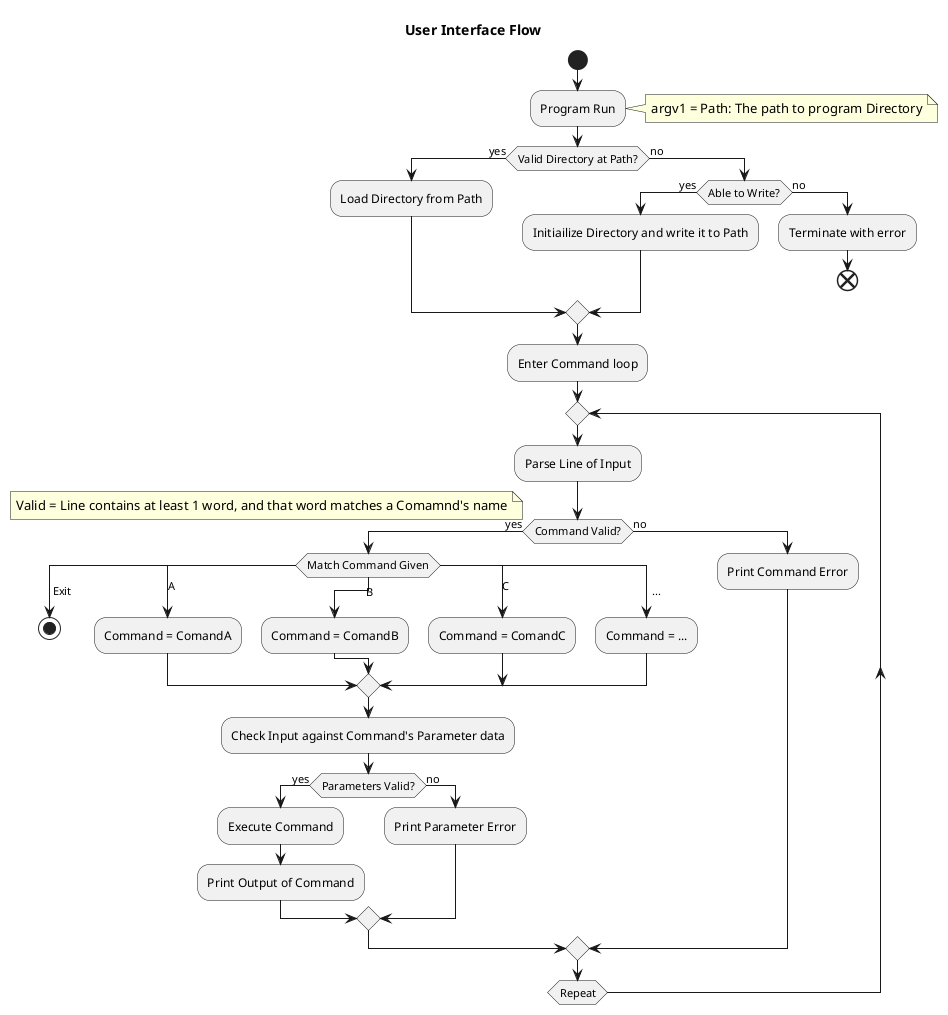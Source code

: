 @startuml

title User Interface Flow

start

:Program Run; 
note right: argv1 = Path: The path to program Directory

if (Valid Directory at Path?) then (yes)
  :Load Directory from Path;
else (no)
  if (Able to Write?) then (yes)
    :Initiailize Directory and write it to Path;
  else (no)
    :Terminate with error;
    end
  endif
endif

:Enter Command loop;
repeat
:Parse Line of Input;

if (Command Valid?) then (yes)
note left: Valid = Line contains at least 1 word, and that word matches a Comamnd's name
  switch (Match Command Given)
  case ( Exit )
    stop
  case (A)
    :Command = ComandA;
  case(           B)
    :Command = ComandB;
  case(C)
    :Command = ComandC;
  case (  ...)
    :Command = ...;
  endswitch
  :Check Input against Command's Parameter data;
  if (Parameters Valid?) then (yes)
    :Execute Command;
    :Print Output of Command;
  else (no)
    :Print Parameter Error;
  endif
else (no)
  :Print Command Error;
endif
repeat while (Repeat)

@enduml